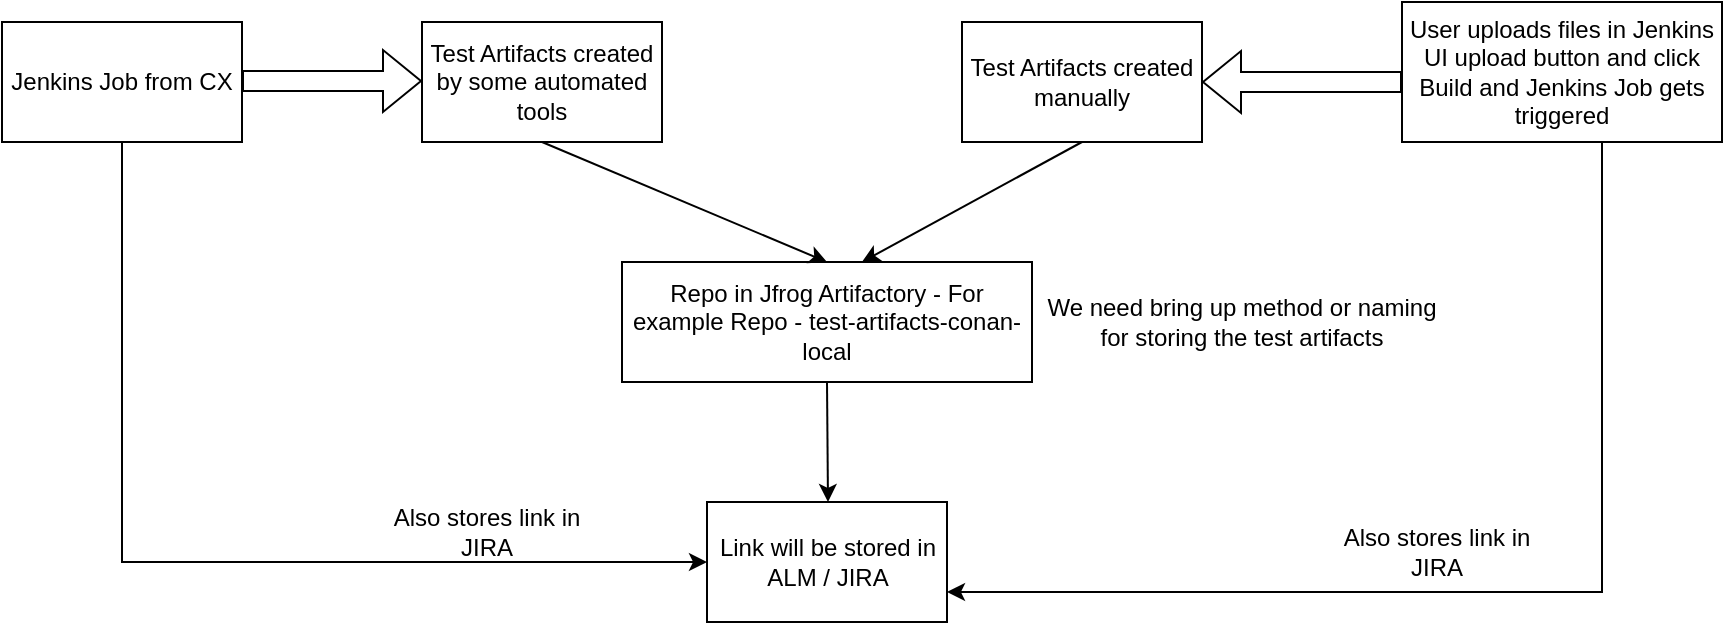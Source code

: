 <mxfile version="20.8.18" type="github">
  <diagram name="Page-1" id="3Lloc9Alhh45rRG8b9GE">
    <mxGraphModel dx="1900" dy="511" grid="1" gridSize="10" guides="1" tooltips="1" connect="1" arrows="1" fold="1" page="1" pageScale="1" pageWidth="850" pageHeight="1100" math="0" shadow="0">
      <root>
        <mxCell id="0" />
        <mxCell id="1" parent="0" />
        <mxCell id="bb3SmqNtpPsJtVAqaQK4-1" value="Test Artifacts created by some automated tools" style="rounded=0;whiteSpace=wrap;html=1;" parent="1" vertex="1">
          <mxGeometry x="150" y="90" width="120" height="60" as="geometry" />
        </mxCell>
        <mxCell id="bb3SmqNtpPsJtVAqaQK4-3" value="Test Artifacts created manually" style="rounded=0;whiteSpace=wrap;html=1;" parent="1" vertex="1">
          <mxGeometry x="420" y="90" width="120" height="60" as="geometry" />
        </mxCell>
        <mxCell id="bb3SmqNtpPsJtVAqaQK4-4" value="Repo in Jfrog Artifactory - For example Repo - test-artifacts-conan-local" style="rounded=0;whiteSpace=wrap;html=1;" parent="1" vertex="1">
          <mxGeometry x="250" y="210" width="205" height="60" as="geometry" />
        </mxCell>
        <mxCell id="bb3SmqNtpPsJtVAqaQK4-5" value="" style="endArrow=classic;html=1;rounded=0;exitX=0.5;exitY=1;exitDx=0;exitDy=0;" parent="1" source="bb3SmqNtpPsJtVAqaQK4-3" edge="1">
          <mxGeometry width="50" height="50" relative="1" as="geometry">
            <mxPoint x="400" y="290" as="sourcePoint" />
            <mxPoint x="370" y="210" as="targetPoint" />
          </mxGeometry>
        </mxCell>
        <mxCell id="bb3SmqNtpPsJtVAqaQK4-6" value="" style="endArrow=classic;html=1;rounded=0;entryX=0.5;entryY=0;entryDx=0;entryDy=0;exitX=0.5;exitY=1;exitDx=0;exitDy=0;" parent="1" source="bb3SmqNtpPsJtVAqaQK4-1" target="bb3SmqNtpPsJtVAqaQK4-4" edge="1">
          <mxGeometry width="50" height="50" relative="1" as="geometry">
            <mxPoint x="400" y="290" as="sourcePoint" />
            <mxPoint x="450" y="240" as="targetPoint" />
          </mxGeometry>
        </mxCell>
        <mxCell id="bb3SmqNtpPsJtVAqaQK4-9" value="" style="endArrow=classic;html=1;rounded=0;exitX=0.5;exitY=1;exitDx=0;exitDy=0;" parent="1" source="bb3SmqNtpPsJtVAqaQK4-4" edge="1">
          <mxGeometry width="50" height="50" relative="1" as="geometry">
            <mxPoint x="400" y="290" as="sourcePoint" />
            <mxPoint x="353" y="330" as="targetPoint" />
          </mxGeometry>
        </mxCell>
        <mxCell id="bb3SmqNtpPsJtVAqaQK4-10" value="Link will be stored in ALM / JIRA" style="rounded=0;whiteSpace=wrap;html=1;" parent="1" vertex="1">
          <mxGeometry x="292.5" y="330" width="120" height="60" as="geometry" />
        </mxCell>
        <mxCell id="bb3SmqNtpPsJtVAqaQK4-12" value="We need bring up method or naming for storing the test artifacts " style="text;html=1;strokeColor=none;fillColor=none;align=center;verticalAlign=middle;whiteSpace=wrap;rounded=0;" parent="1" vertex="1">
          <mxGeometry x="455" y="225" width="210" height="30" as="geometry" />
        </mxCell>
        <mxCell id="bb3SmqNtpPsJtVAqaQK4-14" value="" style="shape=flexArrow;endArrow=classic;html=1;rounded=0;entryX=1;entryY=0.5;entryDx=0;entryDy=0;" parent="1" target="bb3SmqNtpPsJtVAqaQK4-3" edge="1">
          <mxGeometry width="50" height="50" relative="1" as="geometry">
            <mxPoint x="640" y="120" as="sourcePoint" />
            <mxPoint x="680" y="119.5" as="targetPoint" />
          </mxGeometry>
        </mxCell>
        <mxCell id="bb3SmqNtpPsJtVAqaQK4-15" value="" style="shape=flexArrow;endArrow=classic;html=1;rounded=0;" parent="1" edge="1">
          <mxGeometry width="50" height="50" relative="1" as="geometry">
            <mxPoint x="60" y="119.5" as="sourcePoint" />
            <mxPoint x="150" y="119.5" as="targetPoint" />
          </mxGeometry>
        </mxCell>
        <mxCell id="bb3SmqNtpPsJtVAqaQK4-21" style="edgeStyle=orthogonalEdgeStyle;rounded=0;orthogonalLoop=1;jettySize=auto;html=1;exitX=0.5;exitY=1;exitDx=0;exitDy=0;entryX=0;entryY=0.5;entryDx=0;entryDy=0;" parent="1" source="bb3SmqNtpPsJtVAqaQK4-17" target="bb3SmqNtpPsJtVAqaQK4-10" edge="1">
          <mxGeometry relative="1" as="geometry" />
        </mxCell>
        <mxCell id="bb3SmqNtpPsJtVAqaQK4-17" value="Jenkins Job from CX" style="rounded=0;whiteSpace=wrap;html=1;" parent="1" vertex="1">
          <mxGeometry x="-60" y="90" width="120" height="60" as="geometry" />
        </mxCell>
        <mxCell id="bb3SmqNtpPsJtVAqaQK4-20" style="edgeStyle=orthogonalEdgeStyle;rounded=0;orthogonalLoop=1;jettySize=auto;html=1;entryX=1;entryY=0.75;entryDx=0;entryDy=0;" parent="1" source="bb3SmqNtpPsJtVAqaQK4-18" target="bb3SmqNtpPsJtVAqaQK4-10" edge="1">
          <mxGeometry relative="1" as="geometry">
            <Array as="points">
              <mxPoint x="740" y="375" />
            </Array>
          </mxGeometry>
        </mxCell>
        <mxCell id="bb3SmqNtpPsJtVAqaQK4-18" value="User uploads files in Jenkins UI upload button and click Build and Jenkins Job gets triggered" style="rounded=0;whiteSpace=wrap;html=1;" parent="1" vertex="1">
          <mxGeometry x="640" y="80" width="160" height="70" as="geometry" />
        </mxCell>
        <mxCell id="bb3SmqNtpPsJtVAqaQK4-22" value="Also stores link in JIRA" style="text;html=1;strokeColor=none;fillColor=none;align=center;verticalAlign=middle;whiteSpace=wrap;rounded=0;" parent="1" vertex="1">
          <mxGeometry x="605" y="340" width="105" height="30" as="geometry" />
        </mxCell>
        <mxCell id="bb3SmqNtpPsJtVAqaQK4-23" value="Also stores link in JIRA" style="text;html=1;strokeColor=none;fillColor=none;align=center;verticalAlign=middle;whiteSpace=wrap;rounded=0;" parent="1" vertex="1">
          <mxGeometry x="130" y="330" width="105" height="30" as="geometry" />
        </mxCell>
      </root>
    </mxGraphModel>
  </diagram>
</mxfile>
